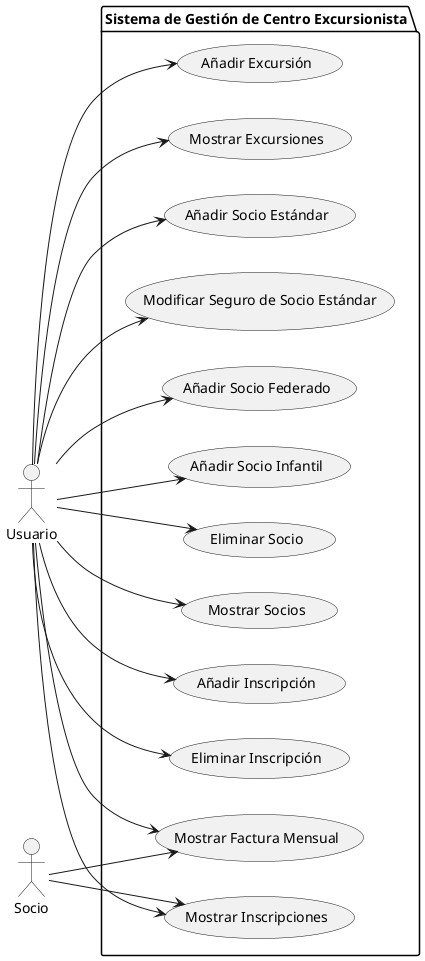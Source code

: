 @startuml
left to right direction

actor Usuario
actor Socio

package "Sistema de Gestión de Centro Excursionista" {
  usecase "Añadir Excursión" as UC1
  usecase "Mostrar Excursiones" as UC2
  usecase "Añadir Socio Estándar" as UC3
  usecase "Modificar Seguro de Socio Estándar" as UC4
  usecase "Añadir Socio Federado" as UC5
  usecase "Añadir Socio Infantil" as UC6
  usecase "Eliminar Socio" as UC7
  usecase "Mostrar Socios" as UC8
  usecase "Mostrar Factura Mensual" as UC9
  usecase "Añadir Inscripción" as UC10
  usecase "Eliminar Inscripción" as UC11
  usecase "Mostrar Inscripciones" as UC12
}

Usuario --> UC1
Usuario --> UC2
Usuario --> UC3
Usuario --> UC4
Usuario --> UC5
Usuario --> UC6
Usuario --> UC7
Usuario --> UC8
Usuario --> UC9
Usuario --> UC10
Usuario --> UC11
Usuario --> UC12

Socio --> UC9
Socio --> UC12

@enduml
